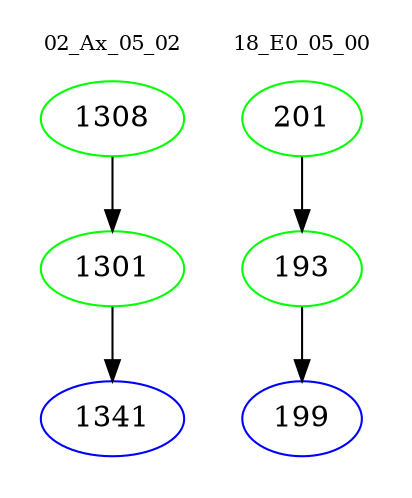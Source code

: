 digraph{
subgraph cluster_0 {
color = white
label = "02_Ax_05_02";
fontsize=10;
T0_1308 [label="1308", color="green"]
T0_1308 -> T0_1301 [color="black"]
T0_1301 [label="1301", color="green"]
T0_1301 -> T0_1341 [color="black"]
T0_1341 [label="1341", color="blue"]
}
subgraph cluster_1 {
color = white
label = "18_E0_05_00";
fontsize=10;
T1_201 [label="201", color="green"]
T1_201 -> T1_193 [color="black"]
T1_193 [label="193", color="green"]
T1_193 -> T1_199 [color="black"]
T1_199 [label="199", color="blue"]
}
}
